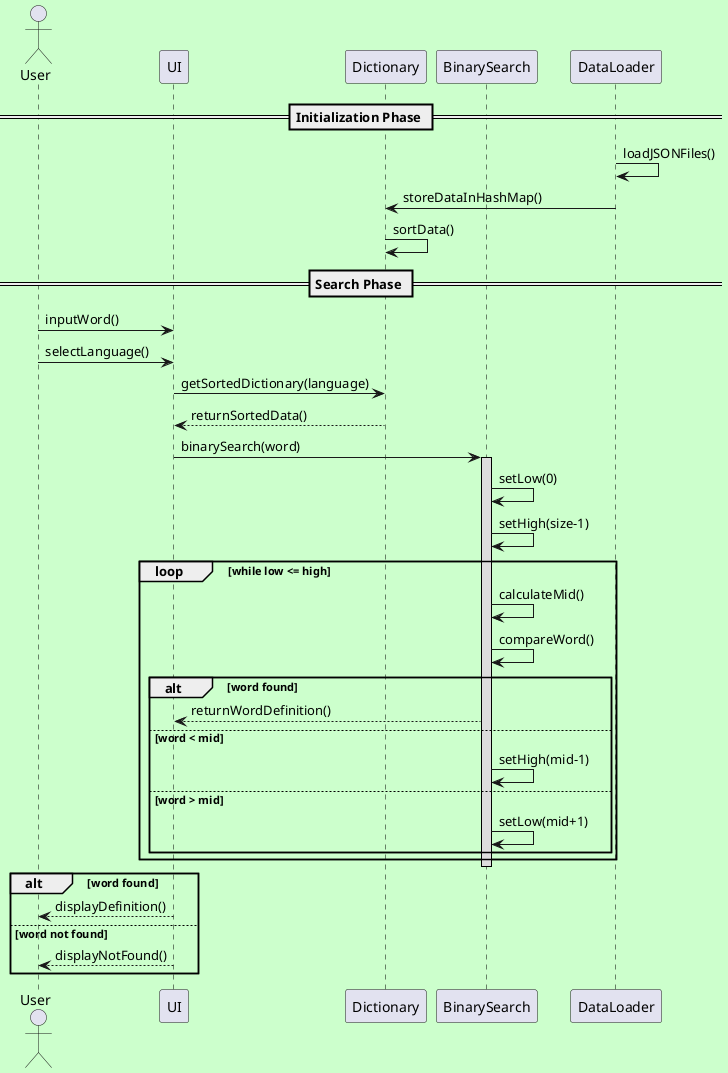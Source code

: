 @startuml Dictionary Search Sequence
actor User
participant "UI" as ui
participant "Dictionary" as dict
participant "BinarySearch" as search
participant "DataLoader" as loader

skinparam sequence {
    LifeLineBorderColor black
    LifeLineBackgroundColor #DDDDDD
    ParticipantBorderColor black
    ParticipantBackgroundColor #EEEEEE
    ActorBorderColor black
    ActorBackgroundColor #EEEEEE
}

== Initialization Phase ==
skinparam backgroundColor #FFCCCC
loader -> loader: loadJSONFiles()
loader -> dict: storeDataInHashMap()
dict -> dict: sortData()

== Search Phase ==
skinparam backgroundColor #CCFFCC
User -> ui: inputWord()
User -> ui: selectLanguage()
ui -> dict: getSortedDictionary(language)
dict --> ui: returnSortedData()

ui -> search: binarySearch(word)
activate search
search -> search: setLow(0)
search -> search: setHigh(size-1)
loop while low <= high
    search -> search: calculateMid()
    search -> search: compareWord()
    alt word found
        search --> ui: returnWordDefinition()
    else word < mid
        search -> search: setHigh(mid-1)
    else word > mid
        search -> search: setLow(mid+1)
    end
end
deactivate search

alt word found
    ui --> User: displayDefinition()
else word not found
    ui --> User: displayNotFound()
end
@enduml
